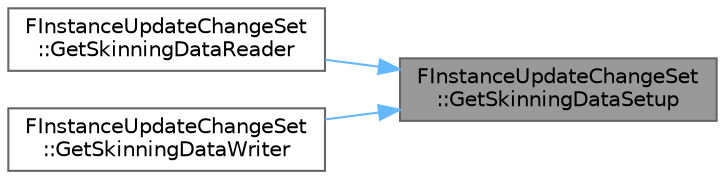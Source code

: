 digraph "FInstanceUpdateChangeSet::GetSkinningDataSetup"
{
 // INTERACTIVE_SVG=YES
 // LATEX_PDF_SIZE
  bgcolor="transparent";
  edge [fontname=Helvetica,fontsize=10,labelfontname=Helvetica,labelfontsize=10];
  node [fontname=Helvetica,fontsize=10,shape=box,height=0.2,width=0.4];
  rankdir="RL";
  Node1 [id="Node000001",label="FInstanceUpdateChangeSet\l::GetSkinningDataSetup",height=0.2,width=0.4,color="gray40", fillcolor="grey60", style="filled", fontcolor="black",tooltip=" "];
  Node1 -> Node2 [id="edge1_Node000001_Node000002",dir="back",color="steelblue1",style="solid",tooltip=" "];
  Node2 [id="Node000002",label="FInstanceUpdateChangeSet\l::GetSkinningDataReader",height=0.2,width=0.4,color="grey40", fillcolor="white", style="filled",URL="$d3/d96/classFInstanceUpdateChangeSet.html#ae0dd96ebf07443584f93a34fa1142025",tooltip=" "];
  Node1 -> Node3 [id="edge2_Node000001_Node000003",dir="back",color="steelblue1",style="solid",tooltip=" "];
  Node3 [id="Node000003",label="FInstanceUpdateChangeSet\l::GetSkinningDataWriter",height=0.2,width=0.4,color="grey40", fillcolor="white", style="filled",URL="$d3/d96/classFInstanceUpdateChangeSet.html#a3bafb1991caade90da91008977a6e538",tooltip=" "];
}
